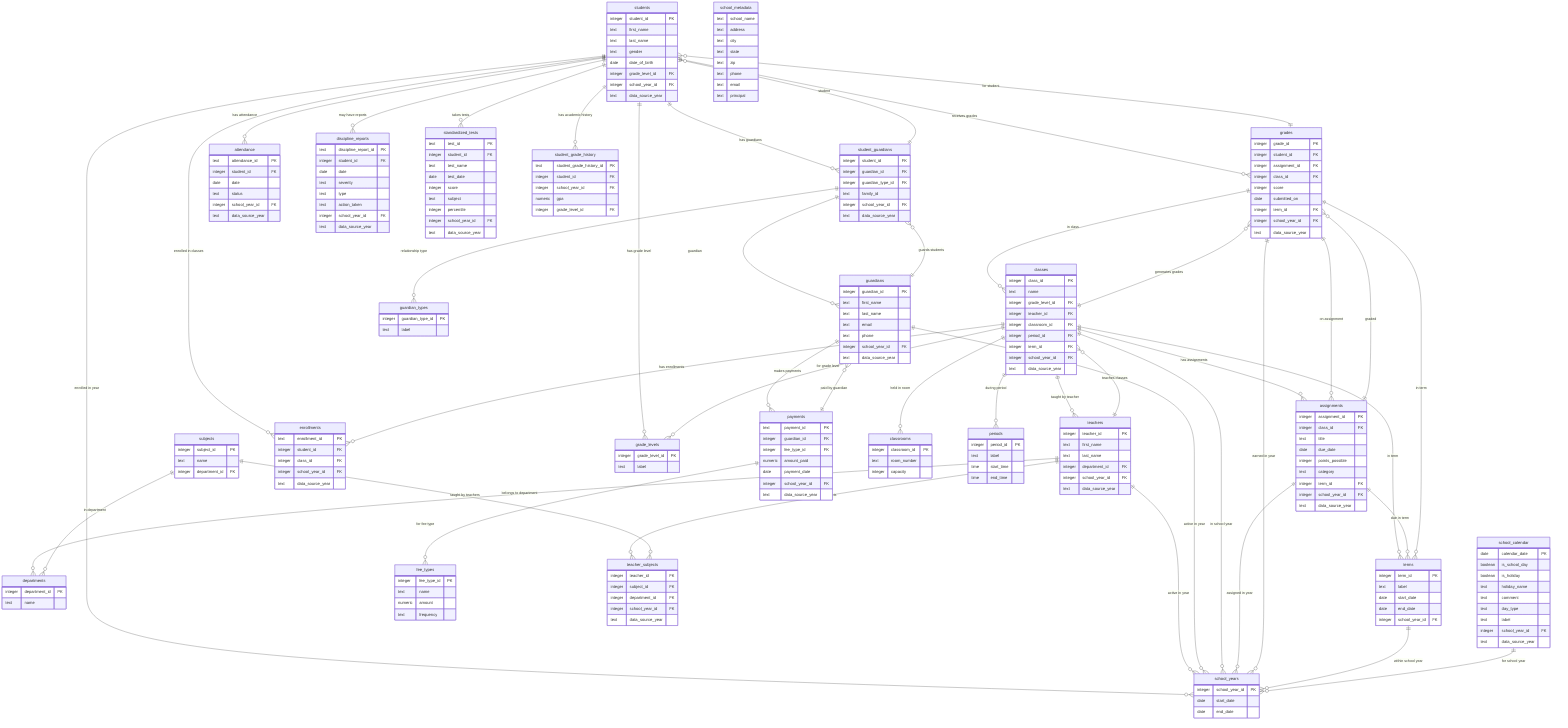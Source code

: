 erDiagram
    %% Core Entity Tables
    students {
        integer student_id PK
        text first_name
        text last_name
        text gender
        date date_of_birth
        integer grade_level_id FK
        integer school_year_id FK
        text data_source_year
    }
    
    teachers {
        integer teacher_id PK
        text first_name
        text last_name
        integer department_id FK
        integer school_year_id FK
        text data_source_year
    }
    
    guardians {
        integer guardian_id PK
        text first_name
        text last_name
        text email
        text phone
        integer school_year_id FK
        text data_source_year
    }
    
    %% Academic Structure Tables
    classes {
        integer class_id PK
        text name
        integer grade_level_id FK
        integer teacher_id FK
        integer classroom_id FK
        integer period_id FK
        integer term_id FK
        integer school_year_id FK
        text data_source_year
    }
    
    assignments {
        integer assignment_id PK
        integer class_id FK
        text title
        date due_date
        integer points_possible
        text category
        integer term_id FK
        integer school_year_id FK
        text data_source_year
    }
    
    grades {
        integer grade_id PK
        integer student_id FK
        integer assignment_id FK
        integer class_id FK
        integer score
        date submitted_on
        integer term_id FK
        integer school_year_id FK
        text data_source_year
    }
    
    enrollments {
        text enrollment_id PK
        integer student_id FK
        integer class_id FK
        integer school_year_id FK
        text data_source_year
    }
    
    %% Reference Tables
    grade_levels {
        integer grade_level_id PK
        text label
    }
    
    departments {
        integer department_id PK
        text name
    }
    
    subjects {
        integer subject_id PK
        text name
        integer department_id FK
    }
    
    classrooms {
        integer classroom_id PK
        text room_number
        integer capacity
    }
    
    periods {
        integer period_id PK
        text label
        time start_time
        time end_time
    }
    
    terms {
        integer term_id PK
        text label
        date start_date
        date end_date
        integer school_year_id FK
    }
    
    school_years {
        integer school_year_id PK
        date start_date
        date end_date
    }
    
    guardian_types {
        integer guardian_type_id PK
        text label
    }
    
    fee_types {
        integer fee_type_id PK
        text name
        numeric amount
        text frequency
    }
    
    %% Relationship Tables
    student_guardians {
        integer student_id FK
        integer guardian_id FK
        integer guardian_type_id FK
        text family_id
        integer school_year_id FK
        text data_source_year
    }
    
    teacher_subjects {
        integer teacher_id FK
        integer subject_id FK
        integer department_id FK
        integer school_year_id FK
        text data_source_year
    }
    
    %% Administrative Tables
    attendance {
        text attendance_id PK
        integer student_id FK
        date date
        text status
        integer school_year_id FK
        text data_source_year
    }
    
    discipline_reports {
        text discipline_report_id PK
        integer student_id FK
        date date
        text severity
        text type
        text action_taken
        integer school_year_id FK
        text data_source_year
    }
    
    standardized_tests {
        text test_id PK
        integer student_id FK
        text test_name
        date test_date
        integer score
        text subject
        integer percentile
        integer school_year_id FK
        text data_source_year
    }
    
    student_grade_history {
        text student_grade_history_id PK
        integer student_id FK
        integer school_year_id FK
        numeric gpa
        integer grade_level_id FK
    }
    
    payments {
        text payment_id PK
        integer guardian_id FK
        integer fee_type_id FK
        numeric amount_paid
        date payment_date
        integer school_year_id FK
        text data_source_year
    }
    
    school_calendar {
        date calendar_date PK
        boolean is_school_day
        boolean is_holiday
        text holiday_name
        text comment
        text day_type
        text label
        integer school_year_id FK
        text data_source_year
    }
    
    school_metadata {
        text school_name
        text address
        text city
        text state
        text zip
        text phone
        text email
        text principal
    }
    
    %% Relationships
    students ||--o{ grade_levels : "has grade level"
    students ||--o{ school_years : "enrolled in year"
    students ||--o{ student_guardians : "has guardians"
    students ||--o{ enrollments : "enrolled in classes"
    students ||--o{ grades : "receives grades"
    students ||--o{ attendance : "has attendance"
    students ||--o{ discipline_reports : "may have reports"
    students ||--o{ standardized_tests : "takes tests"
    students ||--o{ student_grade_history : "has academic history"
    
    teachers ||--o{ departments : "belongs to department"
    teachers ||--o{ classes : "teaches classes"
    teachers ||--o{ teacher_subjects : "teaches subjects"
    teachers ||--o{ school_years : "active in year"
    
    guardians ||--o{ student_guardians : "guards students"
    guardians ||--o{ payments : "makes payments"
    guardians ||--o{ school_years : "active in year"
    
    classes ||--o{ assignments : "has assignments"
    classes ||--o{ enrollments : "has enrollments"
    classes ||--o{ grades : "generates grades"
    classes ||--o{ grade_levels : "for grade level"
    classes ||--o{ teachers : "taught by teacher"
    classes ||--o{ classrooms : "held in room"
    classes ||--o{ periods : "during period"
    classes ||--o{ terms : "in term"
    classes ||--o{ school_years : "in school year"
    
    assignments ||--o{ grades : "graded"
    assignments ||--o{ terms : "due in term"
    assignments ||--o{ school_years : "assigned in year"
    
    grades ||--o{ students : "for student"
    grades ||--o{ assignments : "on assignment"
    grades ||--o{ classes : "in class"
    grades ||--o{ terms : "in term"
    grades ||--o{ school_years : "earned in year"
    
    subjects ||--o{ departments : "in department"
    subjects ||--o{ teacher_subjects : "taught by teachers"
    
    student_guardians ||--o{ students : "student"
    student_guardians ||--o{ guardians : "guardian"
    student_guardians ||--o{ guardian_types : "relationship type"
    
    payments ||--o{ guardians : "paid by guardian"
    payments ||--o{ fee_types : "for fee type"
    
    terms ||--o{ school_years : "within school year"
    
    school_calendar ||--o{ school_years : "for school year"